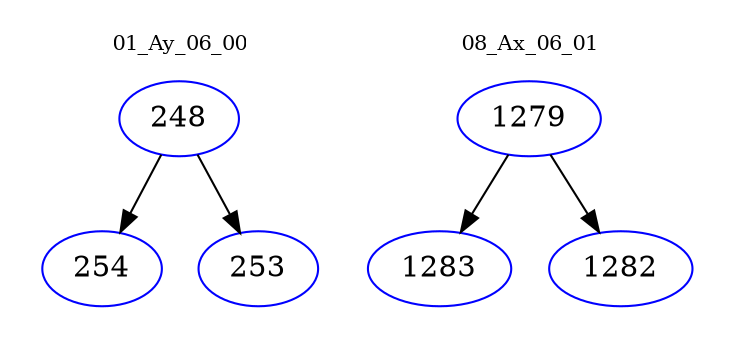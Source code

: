 digraph{
subgraph cluster_0 {
color = white
label = "01_Ay_06_00";
fontsize=10;
T0_248 [label="248", color="blue"]
T0_248 -> T0_254 [color="black"]
T0_254 [label="254", color="blue"]
T0_248 -> T0_253 [color="black"]
T0_253 [label="253", color="blue"]
}
subgraph cluster_1 {
color = white
label = "08_Ax_06_01";
fontsize=10;
T1_1279 [label="1279", color="blue"]
T1_1279 -> T1_1283 [color="black"]
T1_1283 [label="1283", color="blue"]
T1_1279 -> T1_1282 [color="black"]
T1_1282 [label="1282", color="blue"]
}
}
